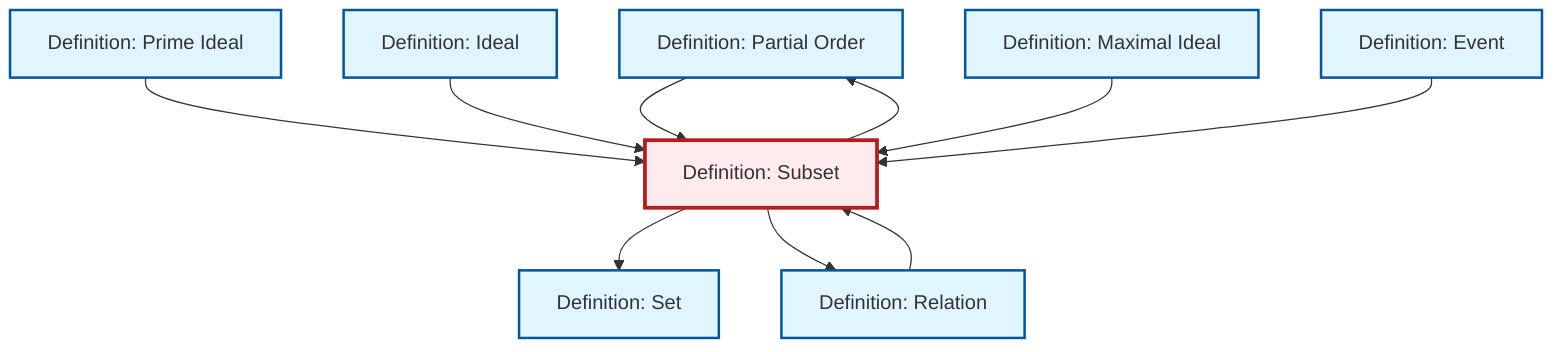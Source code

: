 graph TD
    classDef definition fill:#e1f5fe,stroke:#01579b,stroke-width:2px
    classDef theorem fill:#f3e5f5,stroke:#4a148c,stroke-width:2px
    classDef axiom fill:#fff3e0,stroke:#e65100,stroke-width:2px
    classDef example fill:#e8f5e9,stroke:#1b5e20,stroke-width:2px
    classDef current fill:#ffebee,stroke:#b71c1c,stroke-width:3px
    def-partial-order["Definition: Partial Order"]:::definition
    def-subset["Definition: Subset"]:::definition
    def-event["Definition: Event"]:::definition
    def-prime-ideal["Definition: Prime Ideal"]:::definition
    def-maximal-ideal["Definition: Maximal Ideal"]:::definition
    def-ideal["Definition: Ideal"]:::definition
    def-relation["Definition: Relation"]:::definition
    def-set["Definition: Set"]:::definition
    def-prime-ideal --> def-subset
    def-subset --> def-partial-order
    def-subset --> def-set
    def-subset --> def-relation
    def-partial-order --> def-subset
    def-ideal --> def-subset
    def-maximal-ideal --> def-subset
    def-event --> def-subset
    def-relation --> def-subset
    class def-subset current